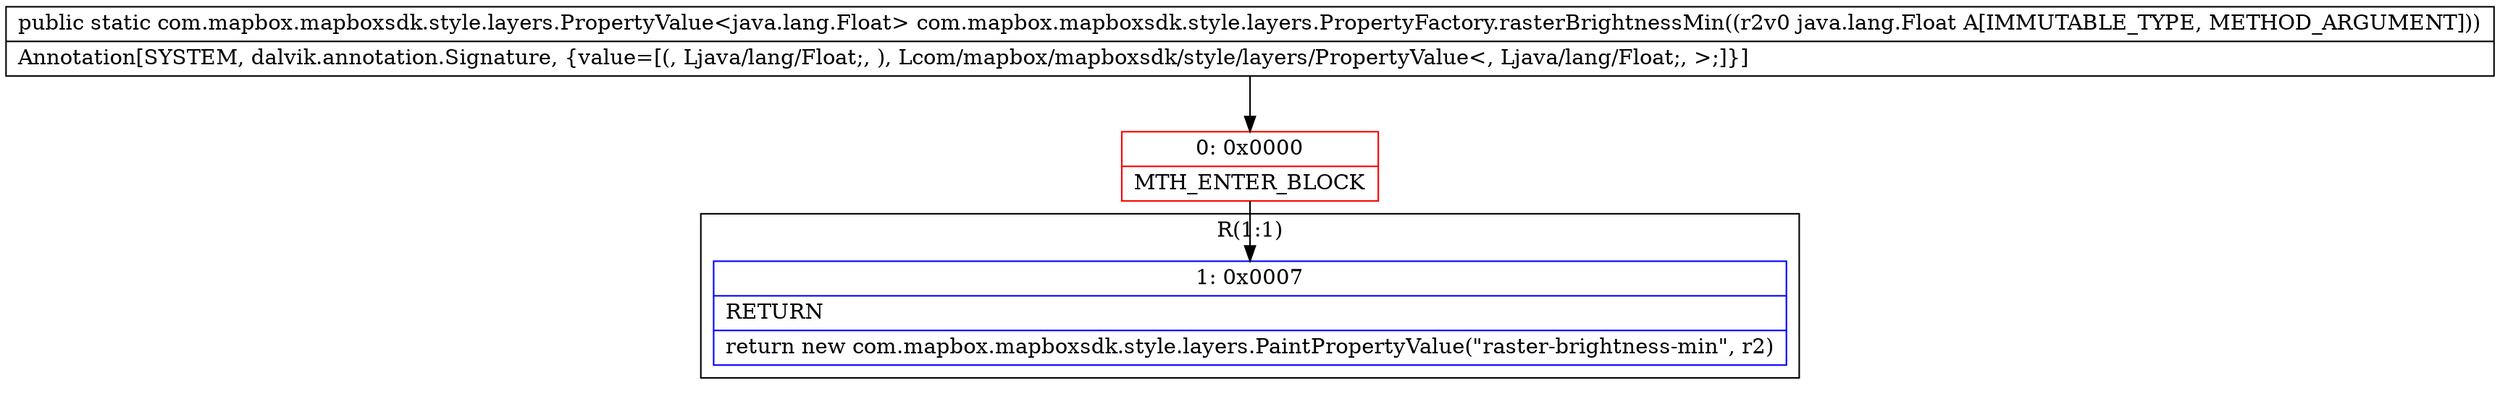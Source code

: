 digraph "CFG forcom.mapbox.mapboxsdk.style.layers.PropertyFactory.rasterBrightnessMin(Ljava\/lang\/Float;)Lcom\/mapbox\/mapboxsdk\/style\/layers\/PropertyValue;" {
subgraph cluster_Region_1179367318 {
label = "R(1:1)";
node [shape=record,color=blue];
Node_1 [shape=record,label="{1\:\ 0x0007|RETURN\l|return new com.mapbox.mapboxsdk.style.layers.PaintPropertyValue(\"raster\-brightness\-min\", r2)\l}"];
}
Node_0 [shape=record,color=red,label="{0\:\ 0x0000|MTH_ENTER_BLOCK\l}"];
MethodNode[shape=record,label="{public static com.mapbox.mapboxsdk.style.layers.PropertyValue\<java.lang.Float\> com.mapbox.mapboxsdk.style.layers.PropertyFactory.rasterBrightnessMin((r2v0 java.lang.Float A[IMMUTABLE_TYPE, METHOD_ARGUMENT]))  | Annotation[SYSTEM, dalvik.annotation.Signature, \{value=[(, Ljava\/lang\/Float;, ), Lcom\/mapbox\/mapboxsdk\/style\/layers\/PropertyValue\<, Ljava\/lang\/Float;, \>;]\}]\l}"];
MethodNode -> Node_0;
Node_0 -> Node_1;
}

